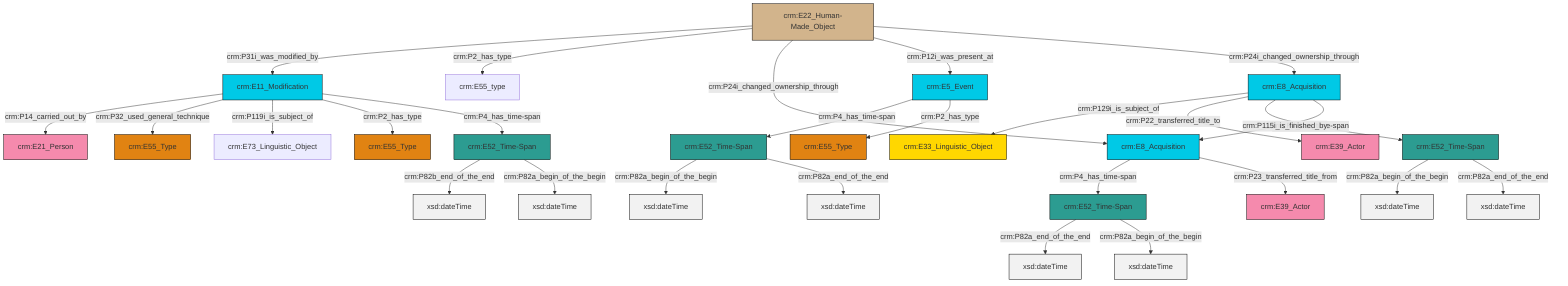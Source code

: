graph TD
classDef Literal fill:#f2f2f2,stroke:#000000;
classDef CRM_Entity fill:#FFFFFF,stroke:#000000;
classDef Temporal_Entity fill:#00C9E6, stroke:#000000;
classDef Type fill:#E18312, stroke:#000000;
classDef Time-Span fill:#2C9C91, stroke:#000000;
classDef Appellation fill:#FFEB7F, stroke:#000000;
classDef Place fill:#008836, stroke:#000000;
classDef Persistent_Item fill:#B266B2, stroke:#000000;
classDef Conceptual_Object fill:#FFD700, stroke:#000000;
classDef Physical_Thing fill:#D2B48C, stroke:#000000;
classDef Actor fill:#f58aad, stroke:#000000;
classDef PC_Classes fill:#4ce600, stroke:#000000;
classDef Multi fill:#cccccc,stroke:#000000;

0["crm:E8_Acquisition"]:::Temporal_Entity -->|crm:P129i_is_subject_of| 1["crm:E33_Linguistic_Object"]:::Conceptual_Object
4["crm:E11_Modification"]:::Temporal_Entity -->|crm:P14_carried_out_by| 5["crm:E21_Person"]:::Actor
8["crm:E52_Time-Span"]:::Time-Span -->|crm:P82a_begin_of_the_begin| 9[xsd:dateTime]:::Literal
10["crm:E52_Time-Span"]:::Time-Span -->|crm:P82a_begin_of_the_begin| 11[xsd:dateTime]:::Literal
2["crm:E8_Acquisition"]:::Temporal_Entity -->|crm:P4_has_time-span| 12["crm:E52_Time-Span"]:::Time-Span
10["crm:E52_Time-Span"]:::Time-Span -->|crm:P82a_end_of_the_end| 13[xsd:dateTime]:::Literal
0["crm:E8_Acquisition"]:::Temporal_Entity -->|crm:P22_transferred_title_to| 14["crm:E39_Actor"]:::Actor
15["crm:E22_Human-Made_Object"]:::Physical_Thing -->|crm:P31i_was_modified_by| 4["crm:E11_Modification"]:::Temporal_Entity
4["crm:E11_Modification"]:::Temporal_Entity -->|crm:P32_used_general_technique| 21["crm:E55_Type"]:::Type
15["crm:E22_Human-Made_Object"]:::Physical_Thing -->|crm:P2_has_type| 22["crm:E55_type"]:::Default
15["crm:E22_Human-Made_Object"]:::Physical_Thing -->|crm:P24i_changed_ownership_through| 2["crm:E8_Acquisition"]:::Temporal_Entity
0["crm:E8_Acquisition"]:::Temporal_Entity -->|crm:P4_has_time-span| 8["crm:E52_Time-Span"]:::Time-Span
4["crm:E11_Modification"]:::Temporal_Entity -->|crm:P119i_is_subject_of| 23["crm:E73_Linguistic_Object"]:::Default
24["crm:E52_Time-Span"]:::Time-Span -->|crm:P82b_end_of_the_end| 25[xsd:dateTime]:::Literal
15["crm:E22_Human-Made_Object"]:::Physical_Thing -->|crm:P12i_was_present_at| 18["crm:E5_Event"]:::Temporal_Entity
24["crm:E52_Time-Span"]:::Time-Span -->|crm:P82a_begin_of_the_begin| 26[xsd:dateTime]:::Literal
4["crm:E11_Modification"]:::Temporal_Entity -->|crm:P2_has_type| 6["crm:E55_Type"]:::Type
12["crm:E52_Time-Span"]:::Time-Span -->|crm:P82a_end_of_the_end| 28[xsd:dateTime]:::Literal
18["crm:E5_Event"]:::Temporal_Entity -->|crm:P4_has_time-span| 10["crm:E52_Time-Span"]:::Time-Span
12["crm:E52_Time-Span"]:::Time-Span -->|crm:P82a_begin_of_the_begin| 34[xsd:dateTime]:::Literal
2["crm:E8_Acquisition"]:::Temporal_Entity -->|crm:P23_transferred_title_from| 31["crm:E39_Actor"]:::Actor
18["crm:E5_Event"]:::Temporal_Entity -->|crm:P2_has_type| 36["crm:E55_Type"]:::Type
8["crm:E52_Time-Span"]:::Time-Span -->|crm:P82a_end_of_the_end| 37[xsd:dateTime]:::Literal
4["crm:E11_Modification"]:::Temporal_Entity -->|crm:P4_has_time-span| 24["crm:E52_Time-Span"]:::Time-Span
15["crm:E22_Human-Made_Object"]:::Physical_Thing -->|crm:P24i_changed_ownership_through| 0["crm:E8_Acquisition"]:::Temporal_Entity
0["crm:E8_Acquisition"]:::Temporal_Entity -->|crm:P115i_is_finished_by| 2["crm:E8_Acquisition"]:::Temporal_Entity